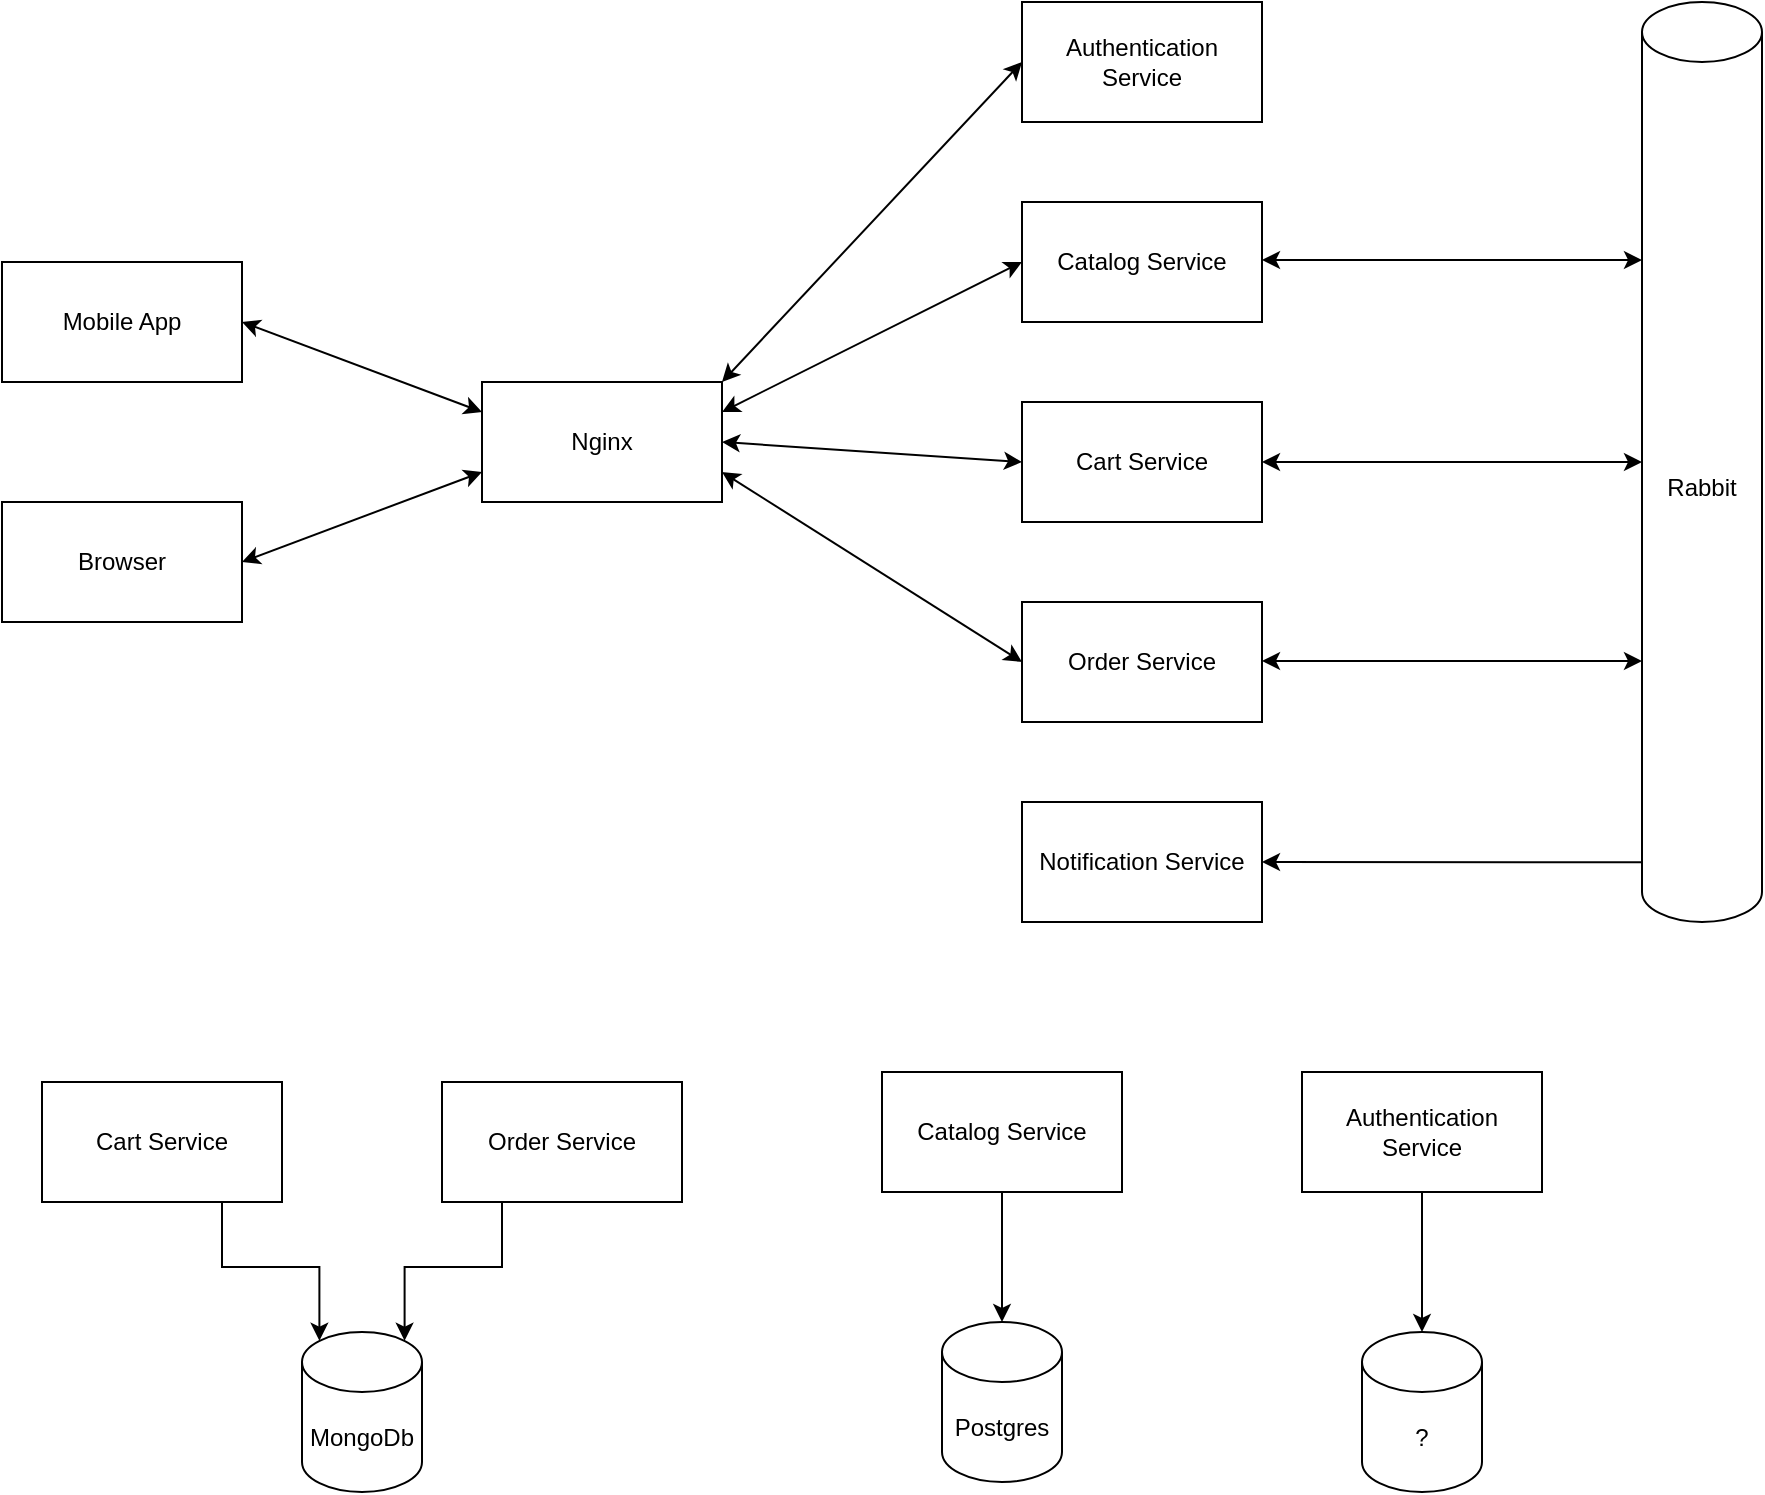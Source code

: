 <mxfile version="20.8.20" type="device"><diagram name="Страница 1" id="2XAzXr0QGSMMCoEPkEih"><mxGraphModel dx="1434" dy="782" grid="1" gridSize="10" guides="1" tooltips="1" connect="1" arrows="1" fold="1" page="1" pageScale="1" pageWidth="827" pageHeight="1169" math="0" shadow="0"><root><mxCell id="0"/><mxCell id="1" parent="0"/><mxCell id="UYbFDqcN2aTyAgl_yzrT-1" value="Browser" style="rounded=0;whiteSpace=wrap;html=1;" vertex="1" parent="1"><mxGeometry x="30" y="270" width="120" height="60" as="geometry"/></mxCell><mxCell id="UYbFDqcN2aTyAgl_yzrT-2" value="Mobile App" style="rounded=0;whiteSpace=wrap;html=1;" vertex="1" parent="1"><mxGeometry x="30" y="150" width="120" height="60" as="geometry"/></mxCell><mxCell id="UYbFDqcN2aTyAgl_yzrT-3" value="Nginx" style="rounded=0;whiteSpace=wrap;html=1;" vertex="1" parent="1"><mxGeometry x="270" y="210" width="120" height="60" as="geometry"/></mxCell><mxCell id="UYbFDqcN2aTyAgl_yzrT-6" value="Authentication Service" style="rounded=0;whiteSpace=wrap;html=1;" vertex="1" parent="1"><mxGeometry x="540" y="20" width="120" height="60" as="geometry"/></mxCell><mxCell id="UYbFDqcN2aTyAgl_yzrT-7" value="Catalog Service" style="rounded=0;whiteSpace=wrap;html=1;" vertex="1" parent="1"><mxGeometry x="540" y="120" width="120" height="60" as="geometry"/></mxCell><mxCell id="UYbFDqcN2aTyAgl_yzrT-8" value="Cart Service" style="rounded=0;whiteSpace=wrap;html=1;" vertex="1" parent="1"><mxGeometry x="540" y="220" width="120" height="60" as="geometry"/></mxCell><mxCell id="UYbFDqcN2aTyAgl_yzrT-9" value="Order Service" style="rounded=0;whiteSpace=wrap;html=1;" vertex="1" parent="1"><mxGeometry x="540" y="320" width="120" height="60" as="geometry"/></mxCell><mxCell id="UYbFDqcN2aTyAgl_yzrT-14" value="Notification Service" style="rounded=0;whiteSpace=wrap;html=1;" vertex="1" parent="1"><mxGeometry x="540" y="420" width="120" height="60" as="geometry"/></mxCell><mxCell id="UYbFDqcN2aTyAgl_yzrT-15" value="Rabbit" style="shape=cylinder3;whiteSpace=wrap;html=1;boundedLbl=1;backgroundOutline=1;size=15;" vertex="1" parent="1"><mxGeometry x="850" y="20" width="60" height="460" as="geometry"/></mxCell><mxCell id="UYbFDqcN2aTyAgl_yzrT-16" value="" style="endArrow=classic;startArrow=classic;html=1;rounded=0;exitX=1;exitY=0.5;exitDx=0;exitDy=0;entryX=0;entryY=0.25;entryDx=0;entryDy=0;" edge="1" parent="1" source="UYbFDqcN2aTyAgl_yzrT-2" target="UYbFDqcN2aTyAgl_yzrT-3"><mxGeometry width="50" height="50" relative="1" as="geometry"><mxPoint x="190" y="170" as="sourcePoint"/><mxPoint x="240" y="120" as="targetPoint"/></mxGeometry></mxCell><mxCell id="UYbFDqcN2aTyAgl_yzrT-17" value="" style="endArrow=classic;startArrow=classic;html=1;rounded=0;exitX=1;exitY=0.5;exitDx=0;exitDy=0;entryX=0;entryY=0.75;entryDx=0;entryDy=0;" edge="1" parent="1" source="UYbFDqcN2aTyAgl_yzrT-1" target="UYbFDqcN2aTyAgl_yzrT-3"><mxGeometry width="50" height="50" relative="1" as="geometry"><mxPoint x="210" y="370" as="sourcePoint"/><mxPoint x="260" y="320" as="targetPoint"/></mxGeometry></mxCell><mxCell id="UYbFDqcN2aTyAgl_yzrT-18" value="" style="endArrow=classic;startArrow=classic;html=1;rounded=0;exitX=1;exitY=0.5;exitDx=0;exitDy=0;entryX=0;entryY=0.5;entryDx=0;entryDy=0;" edge="1" parent="1" source="UYbFDqcN2aTyAgl_yzrT-3" target="UYbFDqcN2aTyAgl_yzrT-8"><mxGeometry width="50" height="50" relative="1" as="geometry"><mxPoint x="410" y="250" as="sourcePoint"/><mxPoint x="460" y="200" as="targetPoint"/></mxGeometry></mxCell><mxCell id="UYbFDqcN2aTyAgl_yzrT-19" value="" style="endArrow=classic;html=1;rounded=0;entryX=1;entryY=0.5;entryDx=0;entryDy=0;exitX=0;exitY=0.935;exitDx=0;exitDy=0;exitPerimeter=0;" edge="1" parent="1" source="UYbFDqcN2aTyAgl_yzrT-15" target="UYbFDqcN2aTyAgl_yzrT-14"><mxGeometry width="50" height="50" relative="1" as="geometry"><mxPoint x="690" y="460" as="sourcePoint"/><mxPoint x="740" y="410" as="targetPoint"/></mxGeometry></mxCell><mxCell id="UYbFDqcN2aTyAgl_yzrT-20" value="" style="endArrow=classic;startArrow=classic;html=1;rounded=0;exitX=1;exitY=0.25;exitDx=0;exitDy=0;entryX=0;entryY=0.5;entryDx=0;entryDy=0;" edge="1" parent="1" source="UYbFDqcN2aTyAgl_yzrT-3" target="UYbFDqcN2aTyAgl_yzrT-7"><mxGeometry width="50" height="50" relative="1" as="geometry"><mxPoint x="370" y="180" as="sourcePoint"/><mxPoint x="520" y="190" as="targetPoint"/></mxGeometry></mxCell><mxCell id="UYbFDqcN2aTyAgl_yzrT-21" value="" style="endArrow=classic;startArrow=classic;html=1;rounded=0;exitX=1;exitY=0;exitDx=0;exitDy=0;entryX=0;entryY=0.5;entryDx=0;entryDy=0;" edge="1" parent="1" source="UYbFDqcN2aTyAgl_yzrT-3" target="UYbFDqcN2aTyAgl_yzrT-6"><mxGeometry width="50" height="50" relative="1" as="geometry"><mxPoint x="360" y="100" as="sourcePoint"/><mxPoint x="510" y="110" as="targetPoint"/></mxGeometry></mxCell><mxCell id="UYbFDqcN2aTyAgl_yzrT-22" value="" style="endArrow=classic;startArrow=classic;html=1;rounded=0;exitX=1;exitY=0.5;exitDx=0;exitDy=0;entryX=0;entryY=0.5;entryDx=0;entryDy=0;entryPerimeter=0;" edge="1" parent="1" source="UYbFDqcN2aTyAgl_yzrT-8" target="UYbFDqcN2aTyAgl_yzrT-15"><mxGeometry width="50" height="50" relative="1" as="geometry"><mxPoint x="700" y="260" as="sourcePoint"/><mxPoint x="750" y="210" as="targetPoint"/></mxGeometry></mxCell><mxCell id="UYbFDqcN2aTyAgl_yzrT-23" value="" style="endArrow=classic;startArrow=classic;html=1;rounded=0;exitX=1;exitY=0.5;exitDx=0;exitDy=0;entryX=0;entryY=0.5;entryDx=0;entryDy=0;entryPerimeter=0;" edge="1" parent="1"><mxGeometry width="50" height="50" relative="1" as="geometry"><mxPoint x="660" y="349.5" as="sourcePoint"/><mxPoint x="850" y="349.5" as="targetPoint"/></mxGeometry></mxCell><mxCell id="UYbFDqcN2aTyAgl_yzrT-24" value="" style="endArrow=classic;startArrow=classic;html=1;rounded=0;exitX=1;exitY=0.5;exitDx=0;exitDy=0;entryX=0;entryY=0.5;entryDx=0;entryDy=0;entryPerimeter=0;" edge="1" parent="1"><mxGeometry width="50" height="50" relative="1" as="geometry"><mxPoint x="660" y="149" as="sourcePoint"/><mxPoint x="850" y="149" as="targetPoint"/></mxGeometry></mxCell><mxCell id="UYbFDqcN2aTyAgl_yzrT-25" value="" style="endArrow=classic;startArrow=classic;html=1;rounded=0;entryX=0;entryY=0.5;entryDx=0;entryDy=0;exitX=1;exitY=0.75;exitDx=0;exitDy=0;" edge="1" parent="1" source="UYbFDqcN2aTyAgl_yzrT-3" target="UYbFDqcN2aTyAgl_yzrT-9"><mxGeometry width="50" height="50" relative="1" as="geometry"><mxPoint x="390" y="340" as="sourcePoint"/><mxPoint x="440" y="290" as="targetPoint"/></mxGeometry></mxCell><mxCell id="UYbFDqcN2aTyAgl_yzrT-29" style="edgeStyle=orthogonalEdgeStyle;rounded=0;orthogonalLoop=1;jettySize=auto;html=1;exitX=0.75;exitY=1;exitDx=0;exitDy=0;entryX=0.145;entryY=0;entryDx=0;entryDy=4.35;entryPerimeter=0;" edge="1" parent="1" source="UYbFDqcN2aTyAgl_yzrT-26" target="UYbFDqcN2aTyAgl_yzrT-28"><mxGeometry relative="1" as="geometry"/></mxCell><mxCell id="UYbFDqcN2aTyAgl_yzrT-26" value="Cart Service" style="rounded=0;whiteSpace=wrap;html=1;" vertex="1" parent="1"><mxGeometry x="50" y="560" width="120" height="60" as="geometry"/></mxCell><mxCell id="UYbFDqcN2aTyAgl_yzrT-30" style="edgeStyle=orthogonalEdgeStyle;rounded=0;orthogonalLoop=1;jettySize=auto;html=1;exitX=0.25;exitY=1;exitDx=0;exitDy=0;entryX=0.855;entryY=0;entryDx=0;entryDy=4.35;entryPerimeter=0;" edge="1" parent="1" source="UYbFDqcN2aTyAgl_yzrT-27" target="UYbFDqcN2aTyAgl_yzrT-28"><mxGeometry relative="1" as="geometry"/></mxCell><mxCell id="UYbFDqcN2aTyAgl_yzrT-27" value="Order Service" style="rounded=0;whiteSpace=wrap;html=1;" vertex="1" parent="1"><mxGeometry x="250" y="560" width="120" height="60" as="geometry"/></mxCell><mxCell id="UYbFDqcN2aTyAgl_yzrT-28" value="MongoDb" style="shape=cylinder3;whiteSpace=wrap;html=1;boundedLbl=1;backgroundOutline=1;size=15;" vertex="1" parent="1"><mxGeometry x="180" y="685" width="60" height="80" as="geometry"/></mxCell><mxCell id="UYbFDqcN2aTyAgl_yzrT-34" style="edgeStyle=orthogonalEdgeStyle;rounded=0;orthogonalLoop=1;jettySize=auto;html=1;exitX=0.5;exitY=1;exitDx=0;exitDy=0;entryX=0.5;entryY=0;entryDx=0;entryDy=0;entryPerimeter=0;" edge="1" parent="1" source="UYbFDqcN2aTyAgl_yzrT-31" target="UYbFDqcN2aTyAgl_yzrT-33"><mxGeometry relative="1" as="geometry"/></mxCell><mxCell id="UYbFDqcN2aTyAgl_yzrT-31" value="Catalog Service" style="rounded=0;whiteSpace=wrap;html=1;" vertex="1" parent="1"><mxGeometry x="470" y="555" width="120" height="60" as="geometry"/></mxCell><mxCell id="UYbFDqcN2aTyAgl_yzrT-36" style="edgeStyle=orthogonalEdgeStyle;rounded=0;orthogonalLoop=1;jettySize=auto;html=1;exitX=0.5;exitY=1;exitDx=0;exitDy=0;entryX=0.5;entryY=0;entryDx=0;entryDy=0;entryPerimeter=0;" edge="1" parent="1" source="UYbFDqcN2aTyAgl_yzrT-32" target="UYbFDqcN2aTyAgl_yzrT-35"><mxGeometry relative="1" as="geometry"/></mxCell><mxCell id="UYbFDqcN2aTyAgl_yzrT-32" value="Authentication Service" style="rounded=0;whiteSpace=wrap;html=1;" vertex="1" parent="1"><mxGeometry x="680" y="555" width="120" height="60" as="geometry"/></mxCell><mxCell id="UYbFDqcN2aTyAgl_yzrT-33" value="Postgres" style="shape=cylinder3;whiteSpace=wrap;html=1;boundedLbl=1;backgroundOutline=1;size=15;" vertex="1" parent="1"><mxGeometry x="500" y="680" width="60" height="80" as="geometry"/></mxCell><mxCell id="UYbFDqcN2aTyAgl_yzrT-35" value="?" style="shape=cylinder3;whiteSpace=wrap;html=1;boundedLbl=1;backgroundOutline=1;size=15;" vertex="1" parent="1"><mxGeometry x="710" y="685" width="60" height="80" as="geometry"/></mxCell></root></mxGraphModel></diagram></mxfile>